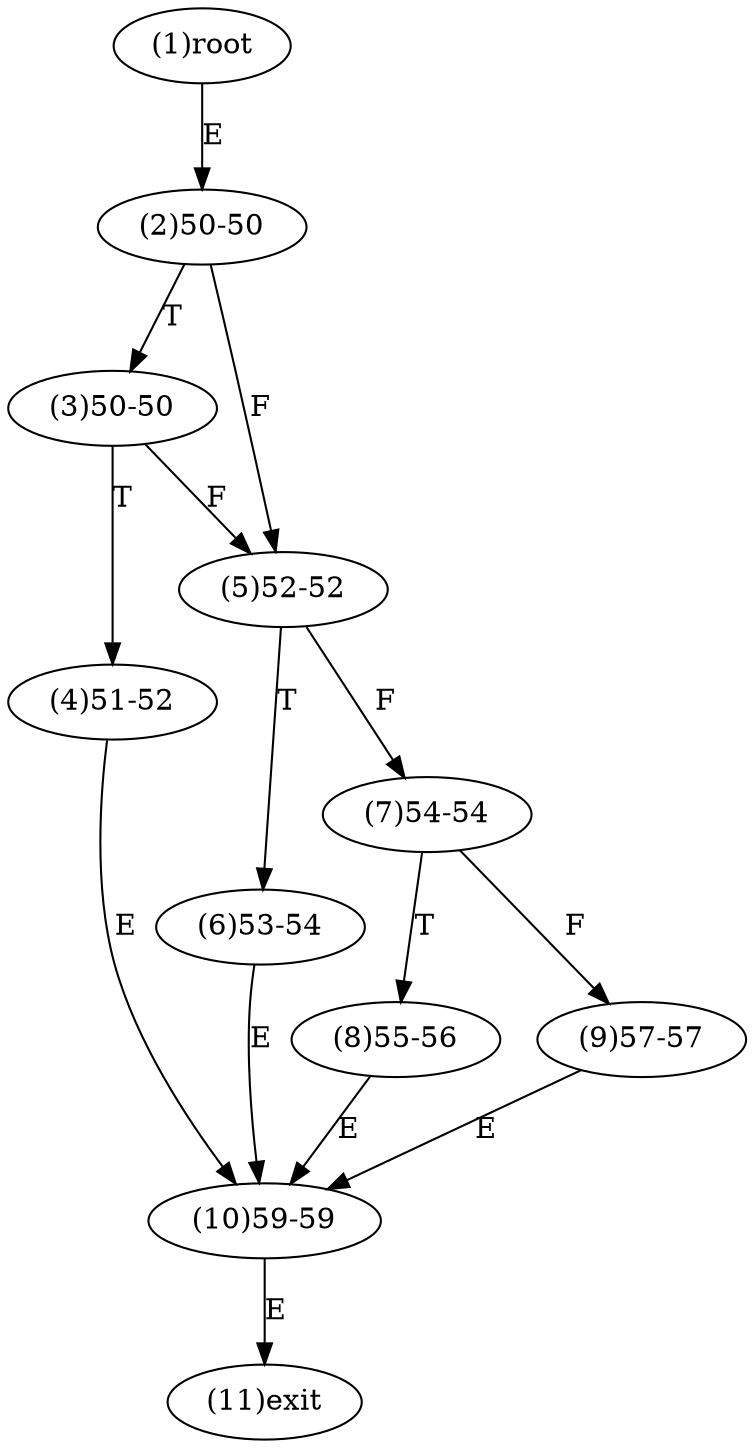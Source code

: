 digraph "" { 
1[ label="(1)root"];
2[ label="(2)50-50"];
3[ label="(3)50-50"];
4[ label="(4)51-52"];
5[ label="(5)52-52"];
6[ label="(6)53-54"];
7[ label="(7)54-54"];
8[ label="(8)55-56"];
9[ label="(9)57-57"];
10[ label="(10)59-59"];
11[ label="(11)exit"];
1->2[ label="E"];
2->5[ label="F"];
2->3[ label="T"];
3->5[ label="F"];
3->4[ label="T"];
4->10[ label="E"];
5->7[ label="F"];
5->6[ label="T"];
6->10[ label="E"];
7->9[ label="F"];
7->8[ label="T"];
8->10[ label="E"];
9->10[ label="E"];
10->11[ label="E"];
}